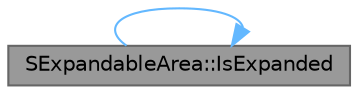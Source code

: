 digraph "SExpandableArea::IsExpanded"
{
 // INTERACTIVE_SVG=YES
 // LATEX_PDF_SIZE
  bgcolor="transparent";
  edge [fontname=Helvetica,fontsize=10,labelfontname=Helvetica,labelfontsize=10];
  node [fontname=Helvetica,fontsize=10,shape=box,height=0.2,width=0.4];
  rankdir="LR";
  Node1 [id="Node000001",label="SExpandableArea::IsExpanded",height=0.2,width=0.4,color="gray40", fillcolor="grey60", style="filled", fontcolor="black",tooltip="Constructs a new widget."];
  Node1 -> Node1 [id="edge1_Node000001_Node000001",color="steelblue1",style="solid",tooltip=" "];
}
